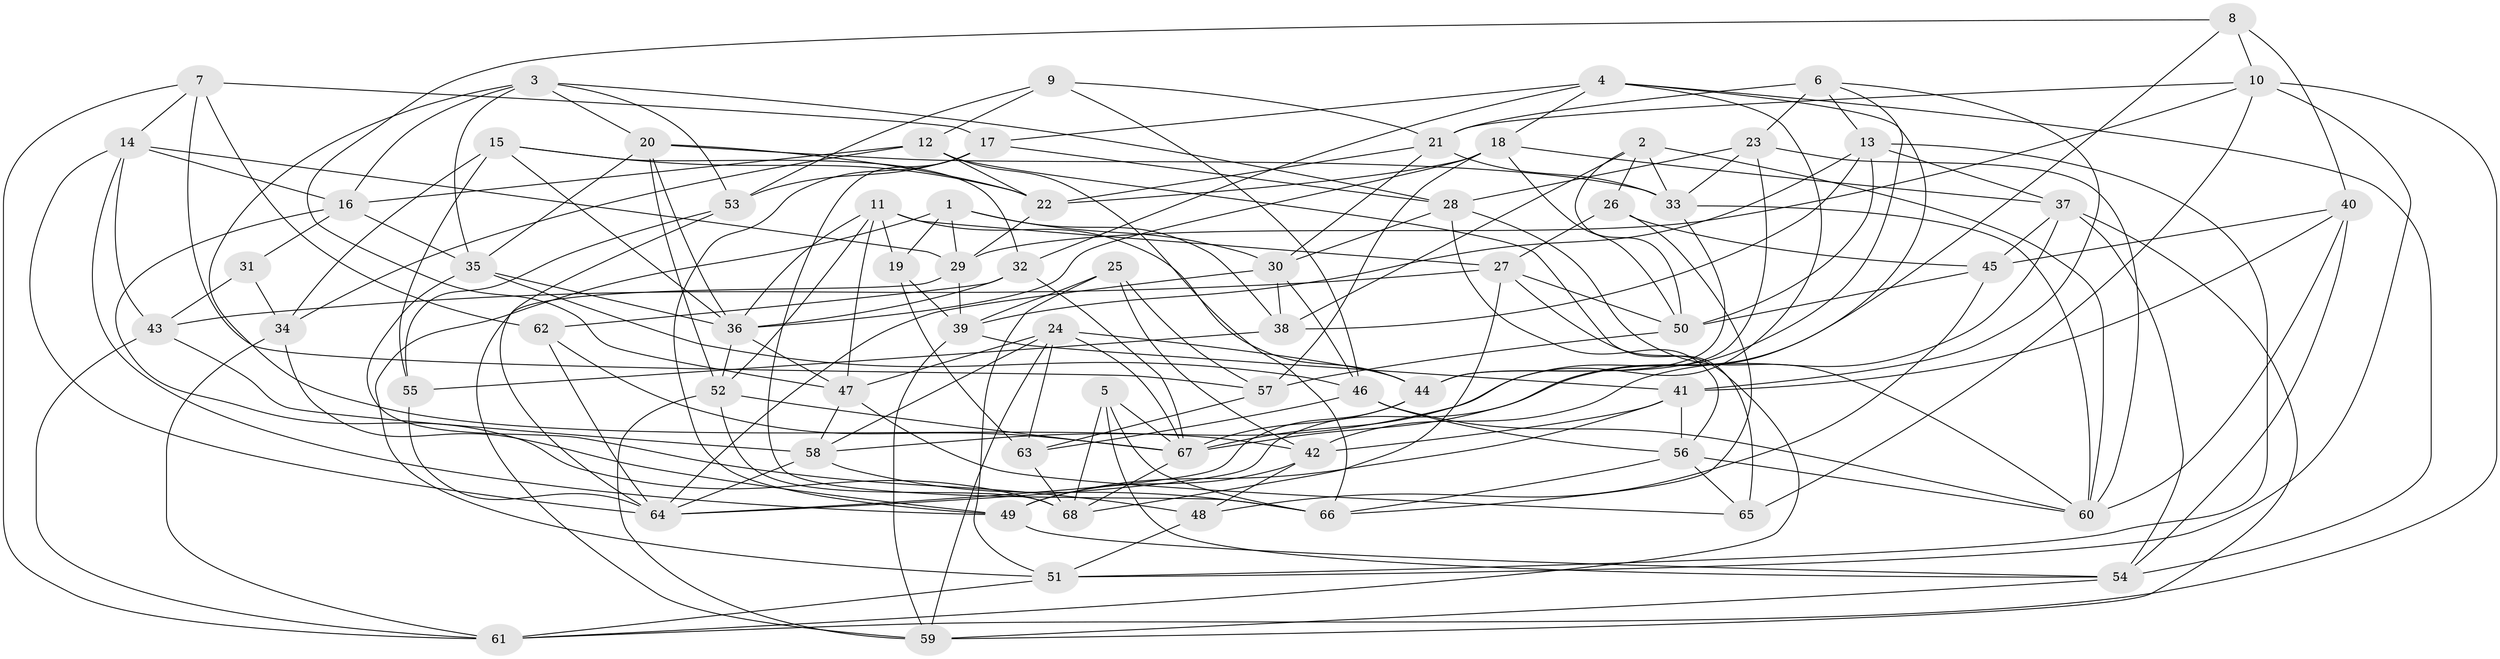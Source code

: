 // original degree distribution, {4: 1.0}
// Generated by graph-tools (version 1.1) at 2025/03/03/09/25 03:03:00]
// undirected, 68 vertices, 189 edges
graph export_dot {
graph [start="1"]
  node [color=gray90,style=filled];
  1;
  2;
  3;
  4;
  5;
  6;
  7;
  8;
  9;
  10;
  11;
  12;
  13;
  14;
  15;
  16;
  17;
  18;
  19;
  20;
  21;
  22;
  23;
  24;
  25;
  26;
  27;
  28;
  29;
  30;
  31;
  32;
  33;
  34;
  35;
  36;
  37;
  38;
  39;
  40;
  41;
  42;
  43;
  44;
  45;
  46;
  47;
  48;
  49;
  50;
  51;
  52;
  53;
  54;
  55;
  56;
  57;
  58;
  59;
  60;
  61;
  62;
  63;
  64;
  65;
  66;
  67;
  68;
  1 -- 19 [weight=1.0];
  1 -- 29 [weight=1.0];
  1 -- 30 [weight=1.0];
  1 -- 38 [weight=2.0];
  1 -- 51 [weight=1.0];
  2 -- 26 [weight=1.0];
  2 -- 33 [weight=1.0];
  2 -- 38 [weight=1.0];
  2 -- 50 [weight=1.0];
  2 -- 60 [weight=2.0];
  3 -- 16 [weight=1.0];
  3 -- 20 [weight=1.0];
  3 -- 28 [weight=1.0];
  3 -- 35 [weight=1.0];
  3 -- 42 [weight=1.0];
  3 -- 53 [weight=1.0];
  4 -- 17 [weight=1.0];
  4 -- 18 [weight=1.0];
  4 -- 32 [weight=1.0];
  4 -- 54 [weight=1.0];
  4 -- 64 [weight=1.0];
  4 -- 67 [weight=1.0];
  5 -- 54 [weight=1.0];
  5 -- 66 [weight=1.0];
  5 -- 67 [weight=1.0];
  5 -- 68 [weight=1.0];
  6 -- 13 [weight=1.0];
  6 -- 21 [weight=1.0];
  6 -- 23 [weight=2.0];
  6 -- 41 [weight=1.0];
  6 -- 58 [weight=1.0];
  7 -- 14 [weight=1.0];
  7 -- 17 [weight=1.0];
  7 -- 57 [weight=2.0];
  7 -- 61 [weight=1.0];
  7 -- 62 [weight=1.0];
  8 -- 10 [weight=1.0];
  8 -- 40 [weight=1.0];
  8 -- 47 [weight=1.0];
  8 -- 67 [weight=1.0];
  9 -- 12 [weight=1.0];
  9 -- 21 [weight=1.0];
  9 -- 46 [weight=2.0];
  9 -- 53 [weight=2.0];
  10 -- 21 [weight=1.0];
  10 -- 29 [weight=1.0];
  10 -- 51 [weight=1.0];
  10 -- 61 [weight=1.0];
  10 -- 65 [weight=1.0];
  11 -- 19 [weight=1.0];
  11 -- 27 [weight=1.0];
  11 -- 36 [weight=1.0];
  11 -- 44 [weight=1.0];
  11 -- 47 [weight=1.0];
  11 -- 52 [weight=1.0];
  12 -- 16 [weight=1.0];
  12 -- 22 [weight=1.0];
  12 -- 34 [weight=1.0];
  12 -- 65 [weight=1.0];
  12 -- 66 [weight=1.0];
  13 -- 37 [weight=1.0];
  13 -- 38 [weight=1.0];
  13 -- 39 [weight=1.0];
  13 -- 50 [weight=1.0];
  13 -- 51 [weight=1.0];
  14 -- 16 [weight=1.0];
  14 -- 29 [weight=1.0];
  14 -- 43 [weight=1.0];
  14 -- 49 [weight=1.0];
  14 -- 64 [weight=1.0];
  15 -- 22 [weight=1.0];
  15 -- 32 [weight=1.0];
  15 -- 34 [weight=2.0];
  15 -- 36 [weight=1.0];
  15 -- 55 [weight=1.0];
  16 -- 31 [weight=1.0];
  16 -- 35 [weight=1.0];
  16 -- 68 [weight=1.0];
  17 -- 28 [weight=1.0];
  17 -- 49 [weight=1.0];
  17 -- 53 [weight=1.0];
  17 -- 66 [weight=1.0];
  18 -- 22 [weight=1.0];
  18 -- 36 [weight=1.0];
  18 -- 37 [weight=1.0];
  18 -- 50 [weight=1.0];
  18 -- 57 [weight=1.0];
  19 -- 39 [weight=1.0];
  19 -- 63 [weight=1.0];
  20 -- 22 [weight=1.0];
  20 -- 33 [weight=1.0];
  20 -- 35 [weight=1.0];
  20 -- 36 [weight=1.0];
  20 -- 52 [weight=1.0];
  21 -- 22 [weight=1.0];
  21 -- 30 [weight=1.0];
  21 -- 33 [weight=1.0];
  22 -- 29 [weight=1.0];
  23 -- 28 [weight=1.0];
  23 -- 33 [weight=1.0];
  23 -- 44 [weight=1.0];
  23 -- 60 [weight=1.0];
  24 -- 44 [weight=1.0];
  24 -- 47 [weight=1.0];
  24 -- 58 [weight=1.0];
  24 -- 59 [weight=1.0];
  24 -- 63 [weight=1.0];
  24 -- 67 [weight=1.0];
  25 -- 39 [weight=1.0];
  25 -- 42 [weight=1.0];
  25 -- 51 [weight=1.0];
  25 -- 57 [weight=1.0];
  26 -- 27 [weight=1.0];
  26 -- 45 [weight=1.0];
  26 -- 66 [weight=1.0];
  27 -- 43 [weight=1.0];
  27 -- 50 [weight=1.0];
  27 -- 61 [weight=1.0];
  27 -- 68 [weight=1.0];
  28 -- 30 [weight=1.0];
  28 -- 56 [weight=1.0];
  28 -- 60 [weight=1.0];
  29 -- 39 [weight=1.0];
  29 -- 59 [weight=1.0];
  30 -- 38 [weight=1.0];
  30 -- 46 [weight=1.0];
  30 -- 64 [weight=1.0];
  31 -- 34 [weight=1.0];
  31 -- 43 [weight=2.0];
  32 -- 36 [weight=1.0];
  32 -- 62 [weight=1.0];
  32 -- 67 [weight=2.0];
  33 -- 44 [weight=1.0];
  33 -- 60 [weight=1.0];
  34 -- 49 [weight=1.0];
  34 -- 61 [weight=1.0];
  35 -- 36 [weight=1.0];
  35 -- 46 [weight=1.0];
  35 -- 48 [weight=1.0];
  36 -- 47 [weight=1.0];
  36 -- 52 [weight=1.0];
  37 -- 42 [weight=1.0];
  37 -- 45 [weight=1.0];
  37 -- 54 [weight=1.0];
  37 -- 59 [weight=1.0];
  38 -- 55 [weight=1.0];
  39 -- 41 [weight=1.0];
  39 -- 59 [weight=1.0];
  40 -- 41 [weight=1.0];
  40 -- 45 [weight=2.0];
  40 -- 54 [weight=1.0];
  40 -- 60 [weight=1.0];
  41 -- 42 [weight=1.0];
  41 -- 49 [weight=1.0];
  41 -- 56 [weight=1.0];
  42 -- 48 [weight=1.0];
  42 -- 49 [weight=1.0];
  43 -- 58 [weight=1.0];
  43 -- 61 [weight=1.0];
  44 -- 64 [weight=1.0];
  44 -- 67 [weight=1.0];
  45 -- 48 [weight=1.0];
  45 -- 50 [weight=1.0];
  46 -- 56 [weight=1.0];
  46 -- 60 [weight=1.0];
  46 -- 63 [weight=2.0];
  47 -- 58 [weight=1.0];
  47 -- 65 [weight=1.0];
  48 -- 51 [weight=1.0];
  49 -- 54 [weight=1.0];
  50 -- 57 [weight=1.0];
  51 -- 61 [weight=1.0];
  52 -- 59 [weight=1.0];
  52 -- 67 [weight=1.0];
  52 -- 68 [weight=1.0];
  53 -- 55 [weight=1.0];
  53 -- 64 [weight=1.0];
  54 -- 59 [weight=1.0];
  55 -- 64 [weight=1.0];
  56 -- 60 [weight=1.0];
  56 -- 65 [weight=1.0];
  56 -- 66 [weight=1.0];
  57 -- 63 [weight=1.0];
  58 -- 64 [weight=1.0];
  58 -- 66 [weight=1.0];
  62 -- 64 [weight=1.0];
  62 -- 67 [weight=1.0];
  63 -- 68 [weight=1.0];
  67 -- 68 [weight=1.0];
}
